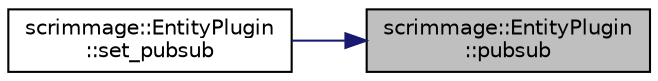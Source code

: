 digraph "scrimmage::EntityPlugin::pubsub"
{
 // LATEX_PDF_SIZE
  edge [fontname="Helvetica",fontsize="10",labelfontname="Helvetica",labelfontsize="10"];
  node [fontname="Helvetica",fontsize="10",shape=record];
  rankdir="RL";
  Node1 [label="scrimmage::EntityPlugin\l::pubsub",height=0.2,width=0.4,color="black", fillcolor="grey75", style="filled", fontcolor="black",tooltip=" "];
  Node1 -> Node2 [dir="back",color="midnightblue",fontsize="10",style="solid",fontname="Helvetica"];
  Node2 [label="scrimmage::EntityPlugin\l::set_pubsub",height=0.2,width=0.4,color="black", fillcolor="white", style="filled",URL="$classscrimmage_1_1EntityPlugin.html#afa1b648e6f52b9258bec41084175ac7c",tooltip=" "];
}
